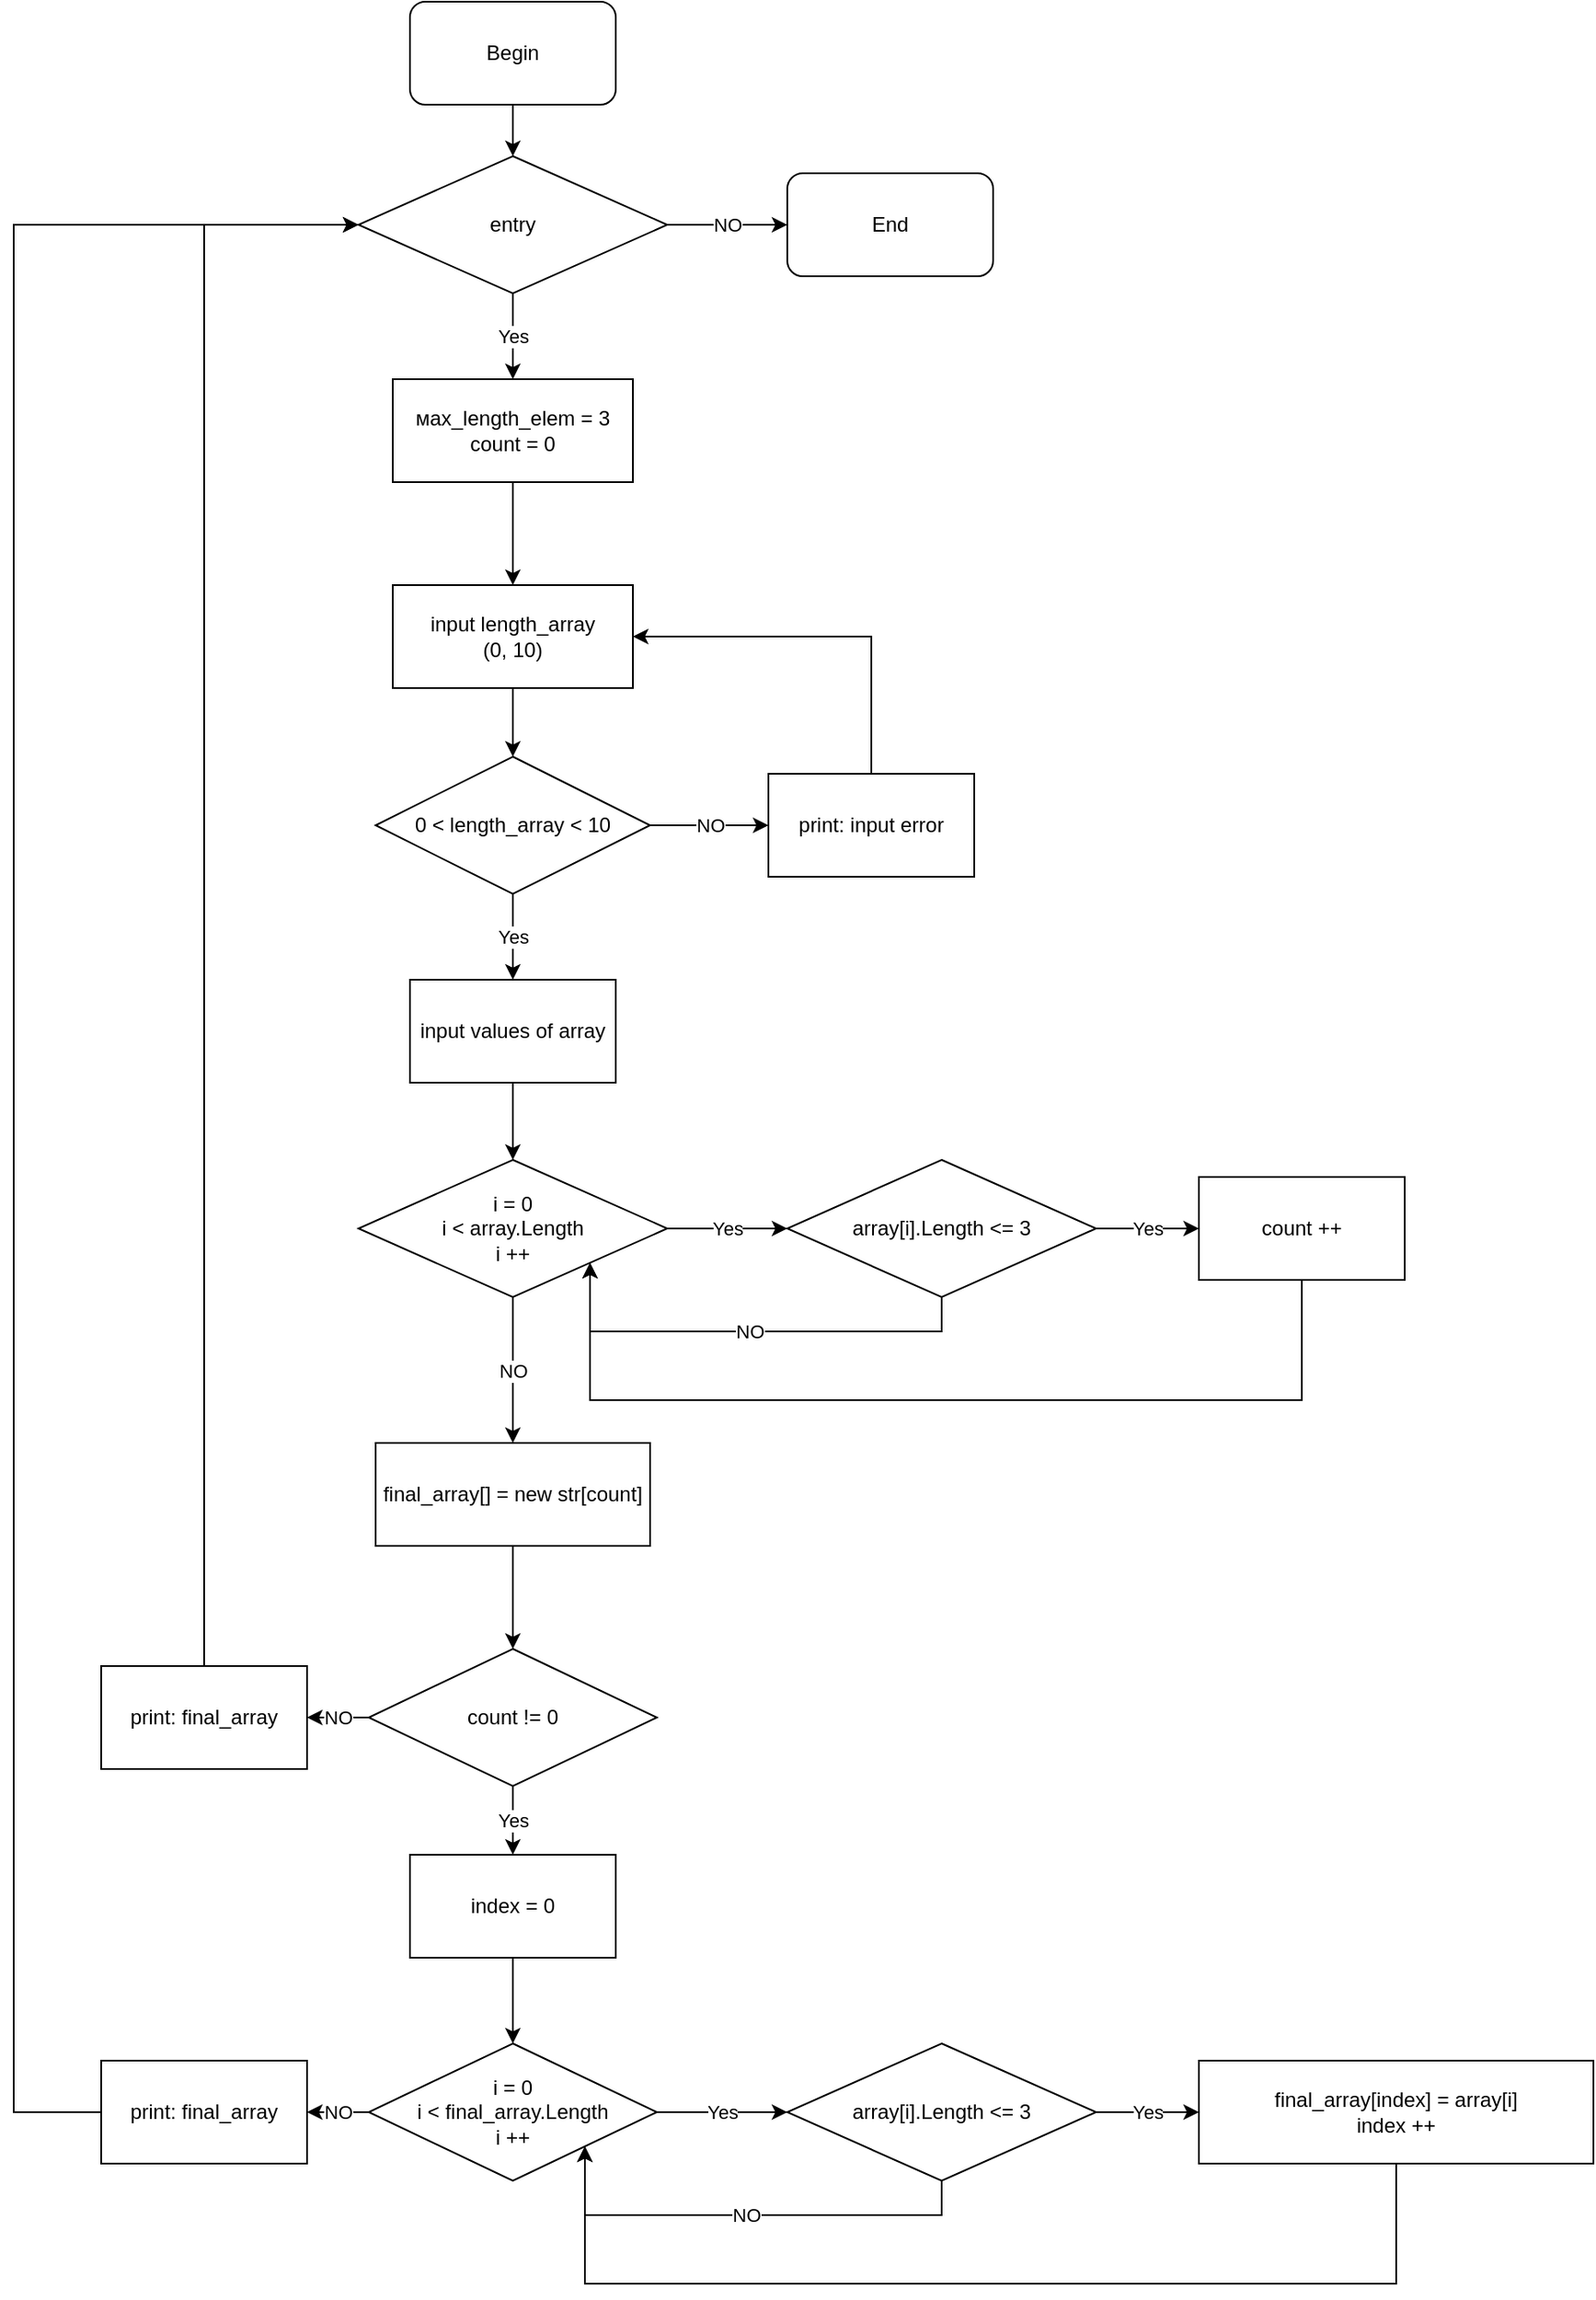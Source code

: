 <mxfile version="21.6.6" type="device">
  <diagram id="LvRMg244iV2JqfVmVC3u" name="Страница 1">
    <mxGraphModel dx="2471" dy="785" grid="1" gridSize="10" guides="1" tooltips="1" connect="1" arrows="1" fold="1" page="1" pageScale="1" pageWidth="1169" pageHeight="827" math="0" shadow="0">
      <root>
        <mxCell id="0" />
        <mxCell id="1" parent="0" />
        <mxCell id="iEpQ5b4tESnnsRQBB0DF-34" style="edgeStyle=orthogonalEdgeStyle;rounded=0;orthogonalLoop=1;jettySize=auto;html=1;exitX=0.5;exitY=1;exitDx=0;exitDy=0;entryX=0.5;entryY=0;entryDx=0;entryDy=0;" parent="1" source="iEpQ5b4tESnnsRQBB0DF-1" target="iEpQ5b4tESnnsRQBB0DF-32" edge="1">
          <mxGeometry relative="1" as="geometry" />
        </mxCell>
        <mxCell id="iEpQ5b4tESnnsRQBB0DF-1" value="Begin" style="rounded=1;whiteSpace=wrap;html=1;" parent="1" vertex="1">
          <mxGeometry x="-779" y="50" width="120" height="60" as="geometry" />
        </mxCell>
        <mxCell id="iEpQ5b4tESnnsRQBB0DF-64" style="edgeStyle=orthogonalEdgeStyle;rounded=0;orthogonalLoop=1;jettySize=auto;html=1;exitX=0.5;exitY=1;exitDx=0;exitDy=0;entryX=0.5;entryY=0;entryDx=0;entryDy=0;" parent="1" source="iEpQ5b4tESnnsRQBB0DF-3" target="iEpQ5b4tESnnsRQBB0DF-35" edge="1">
          <mxGeometry relative="1" as="geometry" />
        </mxCell>
        <mxCell id="iEpQ5b4tESnnsRQBB0DF-3" value="мах_length_elem = 3&lt;br&gt;count = 0" style="rounded=0;whiteSpace=wrap;html=1;" parent="1" vertex="1">
          <mxGeometry x="-789" y="270" width="140" height="60" as="geometry" />
        </mxCell>
        <mxCell id="iEpQ5b4tESnnsRQBB0DF-8" value="Yes" style="edgeStyle=orthogonalEdgeStyle;rounded=0;orthogonalLoop=1;jettySize=auto;html=1;exitX=1;exitY=0.5;exitDx=0;exitDy=0;entryX=0;entryY=0.5;entryDx=0;entryDy=0;" parent="1" source="iEpQ5b4tESnnsRQBB0DF-4" target="iEpQ5b4tESnnsRQBB0DF-6" edge="1">
          <mxGeometry relative="1" as="geometry" />
        </mxCell>
        <mxCell id="Lz58lLkyG3xj5PvRXdKj-1" value="NO" style="edgeStyle=orthogonalEdgeStyle;rounded=0;orthogonalLoop=1;jettySize=auto;html=1;exitX=0.5;exitY=1;exitDx=0;exitDy=0;entryX=0.5;entryY=0;entryDx=0;entryDy=0;" edge="1" parent="1" source="iEpQ5b4tESnnsRQBB0DF-4" target="iEpQ5b4tESnnsRQBB0DF-14">
          <mxGeometry relative="1" as="geometry" />
        </mxCell>
        <mxCell id="iEpQ5b4tESnnsRQBB0DF-4" value="i = 0&lt;br&gt;i &amp;lt; array.Length&lt;br&gt;i ++" style="rhombus;whiteSpace=wrap;html=1;" parent="1" vertex="1">
          <mxGeometry x="-809" y="725" width="180" height="80" as="geometry" />
        </mxCell>
        <mxCell id="iEpQ5b4tESnnsRQBB0DF-9" value="Yes" style="edgeStyle=orthogonalEdgeStyle;rounded=0;orthogonalLoop=1;jettySize=auto;html=1;exitX=1;exitY=0.5;exitDx=0;exitDy=0;entryX=0;entryY=0.5;entryDx=0;entryDy=0;" parent="1" source="iEpQ5b4tESnnsRQBB0DF-6" target="iEpQ5b4tESnnsRQBB0DF-7" edge="1">
          <mxGeometry relative="1" as="geometry" />
        </mxCell>
        <mxCell id="iEpQ5b4tESnnsRQBB0DF-10" value="NO" style="edgeStyle=orthogonalEdgeStyle;rounded=0;orthogonalLoop=1;jettySize=auto;html=1;exitX=0.5;exitY=1;exitDx=0;exitDy=0;entryX=1;entryY=1;entryDx=0;entryDy=0;" parent="1" source="iEpQ5b4tESnnsRQBB0DF-6" target="iEpQ5b4tESnnsRQBB0DF-4" edge="1">
          <mxGeometry relative="1" as="geometry">
            <Array as="points">
              <mxPoint x="-469" y="825" />
              <mxPoint x="-674" y="825" />
            </Array>
          </mxGeometry>
        </mxCell>
        <mxCell id="iEpQ5b4tESnnsRQBB0DF-6" value="array[i].Length &amp;lt;= 3" style="rhombus;whiteSpace=wrap;html=1;" parent="1" vertex="1">
          <mxGeometry x="-559" y="725" width="180" height="80" as="geometry" />
        </mxCell>
        <mxCell id="iEpQ5b4tESnnsRQBB0DF-11" style="edgeStyle=orthogonalEdgeStyle;rounded=0;orthogonalLoop=1;jettySize=auto;html=1;exitX=0.5;exitY=1;exitDx=0;exitDy=0;entryX=1;entryY=1;entryDx=0;entryDy=0;" parent="1" source="iEpQ5b4tESnnsRQBB0DF-7" target="iEpQ5b4tESnnsRQBB0DF-4" edge="1">
          <mxGeometry relative="1" as="geometry">
            <Array as="points">
              <mxPoint x="-259" y="865" />
              <mxPoint x="-674" y="865" />
            </Array>
          </mxGeometry>
        </mxCell>
        <mxCell id="iEpQ5b4tESnnsRQBB0DF-7" value="count ++" style="rounded=0;whiteSpace=wrap;html=1;" parent="1" vertex="1">
          <mxGeometry x="-319" y="735" width="120" height="60" as="geometry" />
        </mxCell>
        <mxCell id="Lz58lLkyG3xj5PvRXdKj-2" style="edgeStyle=orthogonalEdgeStyle;rounded=0;orthogonalLoop=1;jettySize=auto;html=1;exitX=0.5;exitY=1;exitDx=0;exitDy=0;entryX=0.5;entryY=0;entryDx=0;entryDy=0;" edge="1" parent="1" source="iEpQ5b4tESnnsRQBB0DF-14" target="iEpQ5b4tESnnsRQBB0DF-16">
          <mxGeometry relative="1" as="geometry" />
        </mxCell>
        <mxCell id="iEpQ5b4tESnnsRQBB0DF-14" value="final_array[] = new str[count]" style="rounded=0;whiteSpace=wrap;html=1;" parent="1" vertex="1">
          <mxGeometry x="-799" y="890" width="160" height="60" as="geometry" />
        </mxCell>
        <mxCell id="iEpQ5b4tESnnsRQBB0DF-45" value="NO" style="edgeStyle=orthogonalEdgeStyle;rounded=0;orthogonalLoop=1;jettySize=auto;html=1;exitX=0;exitY=0.5;exitDx=0;exitDy=0;entryX=1;entryY=0.5;entryDx=0;entryDy=0;" parent="1" source="iEpQ5b4tESnnsRQBB0DF-16" target="iEpQ5b4tESnnsRQBB0DF-44" edge="1">
          <mxGeometry relative="1" as="geometry" />
        </mxCell>
        <mxCell id="Lz58lLkyG3xj5PvRXdKj-5" value="Yes" style="edgeStyle=orthogonalEdgeStyle;rounded=0;orthogonalLoop=1;jettySize=auto;html=1;exitX=0.5;exitY=1;exitDx=0;exitDy=0;entryX=0.5;entryY=0;entryDx=0;entryDy=0;" edge="1" parent="1" source="iEpQ5b4tESnnsRQBB0DF-16" target="Lz58lLkyG3xj5PvRXdKj-4">
          <mxGeometry relative="1" as="geometry" />
        </mxCell>
        <mxCell id="iEpQ5b4tESnnsRQBB0DF-16" value="count != 0" style="rhombus;whiteSpace=wrap;html=1;" parent="1" vertex="1">
          <mxGeometry x="-803" y="1010" width="168" height="80" as="geometry" />
        </mxCell>
        <mxCell id="iEpQ5b4tESnnsRQBB0DF-48" value="Yes" style="edgeStyle=orthogonalEdgeStyle;rounded=0;orthogonalLoop=1;jettySize=auto;html=1;exitX=1;exitY=0.5;exitDx=0;exitDy=0;entryX=0;entryY=0.5;entryDx=0;entryDy=0;" parent="1" source="iEpQ5b4tESnnsRQBB0DF-19" target="iEpQ5b4tESnnsRQBB0DF-21" edge="1">
          <mxGeometry relative="1" as="geometry" />
        </mxCell>
        <mxCell id="iEpQ5b4tESnnsRQBB0DF-52" value="NO" style="edgeStyle=orthogonalEdgeStyle;rounded=0;orthogonalLoop=1;jettySize=auto;html=1;exitX=0;exitY=0.5;exitDx=0;exitDy=0;entryX=1;entryY=0.5;entryDx=0;entryDy=0;" parent="1" source="iEpQ5b4tESnnsRQBB0DF-19" target="iEpQ5b4tESnnsRQBB0DF-29" edge="1">
          <mxGeometry relative="1" as="geometry" />
        </mxCell>
        <mxCell id="iEpQ5b4tESnnsRQBB0DF-19" value="i = 0&lt;br style=&quot;border-color: var(--border-color);&quot;&gt;i &amp;lt; final_array.Length&lt;br style=&quot;border-color: var(--border-color);&quot;&gt;i ++" style="rhombus;whiteSpace=wrap;html=1;" parent="1" vertex="1">
          <mxGeometry x="-803" y="1240" width="168" height="80" as="geometry" />
        </mxCell>
        <mxCell id="iEpQ5b4tESnnsRQBB0DF-49" value="Yes" style="edgeStyle=orthogonalEdgeStyle;rounded=0;orthogonalLoop=1;jettySize=auto;html=1;exitX=1;exitY=0.5;exitDx=0;exitDy=0;entryX=0;entryY=0.5;entryDx=0;entryDy=0;" parent="1" source="iEpQ5b4tESnnsRQBB0DF-21" target="iEpQ5b4tESnnsRQBB0DF-22" edge="1">
          <mxGeometry relative="1" as="geometry" />
        </mxCell>
        <mxCell id="iEpQ5b4tESnnsRQBB0DF-50" value="NO" style="edgeStyle=orthogonalEdgeStyle;rounded=0;orthogonalLoop=1;jettySize=auto;html=1;exitX=0.5;exitY=1;exitDx=0;exitDy=0;entryX=1;entryY=1;entryDx=0;entryDy=0;" parent="1" source="iEpQ5b4tESnnsRQBB0DF-21" target="iEpQ5b4tESnnsRQBB0DF-19" edge="1">
          <mxGeometry relative="1" as="geometry">
            <Array as="points">
              <mxPoint x="-469" y="1340" />
              <mxPoint x="-677" y="1340" />
            </Array>
          </mxGeometry>
        </mxCell>
        <mxCell id="iEpQ5b4tESnnsRQBB0DF-21" value="array[i].Length &amp;lt;= 3" style="rhombus;whiteSpace=wrap;html=1;" parent="1" vertex="1">
          <mxGeometry x="-559" y="1240" width="180" height="80" as="geometry" />
        </mxCell>
        <mxCell id="iEpQ5b4tESnnsRQBB0DF-51" style="edgeStyle=orthogonalEdgeStyle;rounded=0;orthogonalLoop=1;jettySize=auto;html=1;exitX=0.5;exitY=1;exitDx=0;exitDy=0;entryX=1;entryY=1;entryDx=0;entryDy=0;" parent="1" source="iEpQ5b4tESnnsRQBB0DF-22" target="iEpQ5b4tESnnsRQBB0DF-19" edge="1">
          <mxGeometry relative="1" as="geometry">
            <Array as="points">
              <mxPoint x="-204" y="1380" />
              <mxPoint x="-677" y="1380" />
            </Array>
          </mxGeometry>
        </mxCell>
        <mxCell id="iEpQ5b4tESnnsRQBB0DF-22" value="final_array[index] = array[i]&lt;br&gt;index ++" style="rounded=0;whiteSpace=wrap;html=1;" parent="1" vertex="1">
          <mxGeometry x="-319" y="1250" width="230" height="60" as="geometry" />
        </mxCell>
        <mxCell id="iEpQ5b4tESnnsRQBB0DF-27" value="End" style="rounded=1;whiteSpace=wrap;html=1;" parent="1" vertex="1">
          <mxGeometry x="-559" y="150" width="120" height="60" as="geometry" />
        </mxCell>
        <mxCell id="iEpQ5b4tESnnsRQBB0DF-53" style="edgeStyle=orthogonalEdgeStyle;rounded=0;orthogonalLoop=1;jettySize=auto;html=1;exitX=0;exitY=0.5;exitDx=0;exitDy=0;entryX=0;entryY=0.5;entryDx=0;entryDy=0;" parent="1" source="iEpQ5b4tESnnsRQBB0DF-29" target="iEpQ5b4tESnnsRQBB0DF-32" edge="1">
          <mxGeometry relative="1" as="geometry">
            <Array as="points">
              <mxPoint x="-1010" y="1280" />
              <mxPoint x="-1010" y="180" />
            </Array>
          </mxGeometry>
        </mxCell>
        <mxCell id="iEpQ5b4tESnnsRQBB0DF-29" value="print: final_array" style="rounded=0;whiteSpace=wrap;html=1;" parent="1" vertex="1">
          <mxGeometry x="-959" y="1250" width="120" height="60" as="geometry" />
        </mxCell>
        <mxCell id="iEpQ5b4tESnnsRQBB0DF-33" value="NO" style="edgeStyle=orthogonalEdgeStyle;rounded=0;orthogonalLoop=1;jettySize=auto;html=1;exitX=1;exitY=0.5;exitDx=0;exitDy=0;entryX=0;entryY=0.5;entryDx=0;entryDy=0;" parent="1" source="iEpQ5b4tESnnsRQBB0DF-32" target="iEpQ5b4tESnnsRQBB0DF-27" edge="1">
          <mxGeometry relative="1" as="geometry" />
        </mxCell>
        <mxCell id="iEpQ5b4tESnnsRQBB0DF-63" value="Yes" style="edgeStyle=orthogonalEdgeStyle;rounded=0;orthogonalLoop=1;jettySize=auto;html=1;exitX=0.5;exitY=1;exitDx=0;exitDy=0;entryX=0.5;entryY=0;entryDx=0;entryDy=0;" parent="1" source="iEpQ5b4tESnnsRQBB0DF-32" target="iEpQ5b4tESnnsRQBB0DF-3" edge="1">
          <mxGeometry relative="1" as="geometry" />
        </mxCell>
        <mxCell id="iEpQ5b4tESnnsRQBB0DF-32" value="entry" style="rhombus;whiteSpace=wrap;html=1;" parent="1" vertex="1">
          <mxGeometry x="-809" y="140" width="180" height="80" as="geometry" />
        </mxCell>
        <mxCell id="iEpQ5b4tESnnsRQBB0DF-58" style="edgeStyle=orthogonalEdgeStyle;rounded=0;orthogonalLoop=1;jettySize=auto;html=1;exitX=0.5;exitY=1;exitDx=0;exitDy=0;entryX=0.5;entryY=0;entryDx=0;entryDy=0;" parent="1" source="iEpQ5b4tESnnsRQBB0DF-35" target="iEpQ5b4tESnnsRQBB0DF-54" edge="1">
          <mxGeometry relative="1" as="geometry" />
        </mxCell>
        <mxCell id="iEpQ5b4tESnnsRQBB0DF-35" value="input length_array&lt;br&gt;(0, 10)" style="rounded=0;whiteSpace=wrap;html=1;" parent="1" vertex="1">
          <mxGeometry x="-789" y="390" width="140" height="60" as="geometry" />
        </mxCell>
        <mxCell id="iEpQ5b4tESnnsRQBB0DF-46" style="edgeStyle=orthogonalEdgeStyle;rounded=0;orthogonalLoop=1;jettySize=auto;html=1;exitX=0.5;exitY=0;exitDx=0;exitDy=0;entryX=0;entryY=0.5;entryDx=0;entryDy=0;" parent="1" source="iEpQ5b4tESnnsRQBB0DF-44" target="iEpQ5b4tESnnsRQBB0DF-32" edge="1">
          <mxGeometry relative="1" as="geometry">
            <Array as="points">
              <mxPoint x="-899" y="180" />
            </Array>
          </mxGeometry>
        </mxCell>
        <mxCell id="iEpQ5b4tESnnsRQBB0DF-44" value="print: final_array" style="rounded=0;whiteSpace=wrap;html=1;" parent="1" vertex="1">
          <mxGeometry x="-959" y="1020" width="120" height="60" as="geometry" />
        </mxCell>
        <mxCell id="iEpQ5b4tESnnsRQBB0DF-59" value="NO" style="edgeStyle=orthogonalEdgeStyle;rounded=0;orthogonalLoop=1;jettySize=auto;html=1;exitX=1;exitY=0.5;exitDx=0;exitDy=0;entryX=0;entryY=0.5;entryDx=0;entryDy=0;" parent="1" source="iEpQ5b4tESnnsRQBB0DF-54" target="iEpQ5b4tESnnsRQBB0DF-56" edge="1">
          <mxGeometry relative="1" as="geometry" />
        </mxCell>
        <mxCell id="iEpQ5b4tESnnsRQBB0DF-61" value="Yes" style="edgeStyle=orthogonalEdgeStyle;rounded=0;orthogonalLoop=1;jettySize=auto;html=1;exitX=0.5;exitY=1;exitDx=0;exitDy=0;entryX=0.5;entryY=0;entryDx=0;entryDy=0;" parent="1" source="iEpQ5b4tESnnsRQBB0DF-54" target="iEpQ5b4tESnnsRQBB0DF-55" edge="1">
          <mxGeometry relative="1" as="geometry" />
        </mxCell>
        <mxCell id="iEpQ5b4tESnnsRQBB0DF-54" value="0 &amp;lt; length_array &amp;lt; 10" style="rhombus;whiteSpace=wrap;html=1;" parent="1" vertex="1">
          <mxGeometry x="-799" y="490" width="160" height="80" as="geometry" />
        </mxCell>
        <mxCell id="iEpQ5b4tESnnsRQBB0DF-62" style="edgeStyle=orthogonalEdgeStyle;rounded=0;orthogonalLoop=1;jettySize=auto;html=1;exitX=0.5;exitY=1;exitDx=0;exitDy=0;entryX=0.5;entryY=0;entryDx=0;entryDy=0;" parent="1" source="iEpQ5b4tESnnsRQBB0DF-55" target="iEpQ5b4tESnnsRQBB0DF-4" edge="1">
          <mxGeometry relative="1" as="geometry" />
        </mxCell>
        <mxCell id="iEpQ5b4tESnnsRQBB0DF-55" value="input values of array" style="rounded=0;whiteSpace=wrap;html=1;" parent="1" vertex="1">
          <mxGeometry x="-779" y="620" width="120" height="60" as="geometry" />
        </mxCell>
        <mxCell id="iEpQ5b4tESnnsRQBB0DF-60" style="edgeStyle=orthogonalEdgeStyle;rounded=0;orthogonalLoop=1;jettySize=auto;html=1;exitX=0.5;exitY=0;exitDx=0;exitDy=0;entryX=1;entryY=0.5;entryDx=0;entryDy=0;" parent="1" source="iEpQ5b4tESnnsRQBB0DF-56" target="iEpQ5b4tESnnsRQBB0DF-35" edge="1">
          <mxGeometry relative="1" as="geometry" />
        </mxCell>
        <mxCell id="iEpQ5b4tESnnsRQBB0DF-56" value="print: input error" style="rounded=0;whiteSpace=wrap;html=1;" parent="1" vertex="1">
          <mxGeometry x="-570" y="500" width="120" height="60" as="geometry" />
        </mxCell>
        <mxCell id="Lz58lLkyG3xj5PvRXdKj-7" style="edgeStyle=orthogonalEdgeStyle;rounded=0;orthogonalLoop=1;jettySize=auto;html=1;exitX=0.5;exitY=1;exitDx=0;exitDy=0;entryX=0.5;entryY=0;entryDx=0;entryDy=0;" edge="1" parent="1" source="Lz58lLkyG3xj5PvRXdKj-4" target="iEpQ5b4tESnnsRQBB0DF-19">
          <mxGeometry relative="1" as="geometry" />
        </mxCell>
        <mxCell id="Lz58lLkyG3xj5PvRXdKj-4" value="index = 0" style="rounded=0;whiteSpace=wrap;html=1;" vertex="1" parent="1">
          <mxGeometry x="-779" y="1130" width="120" height="60" as="geometry" />
        </mxCell>
      </root>
    </mxGraphModel>
  </diagram>
</mxfile>
